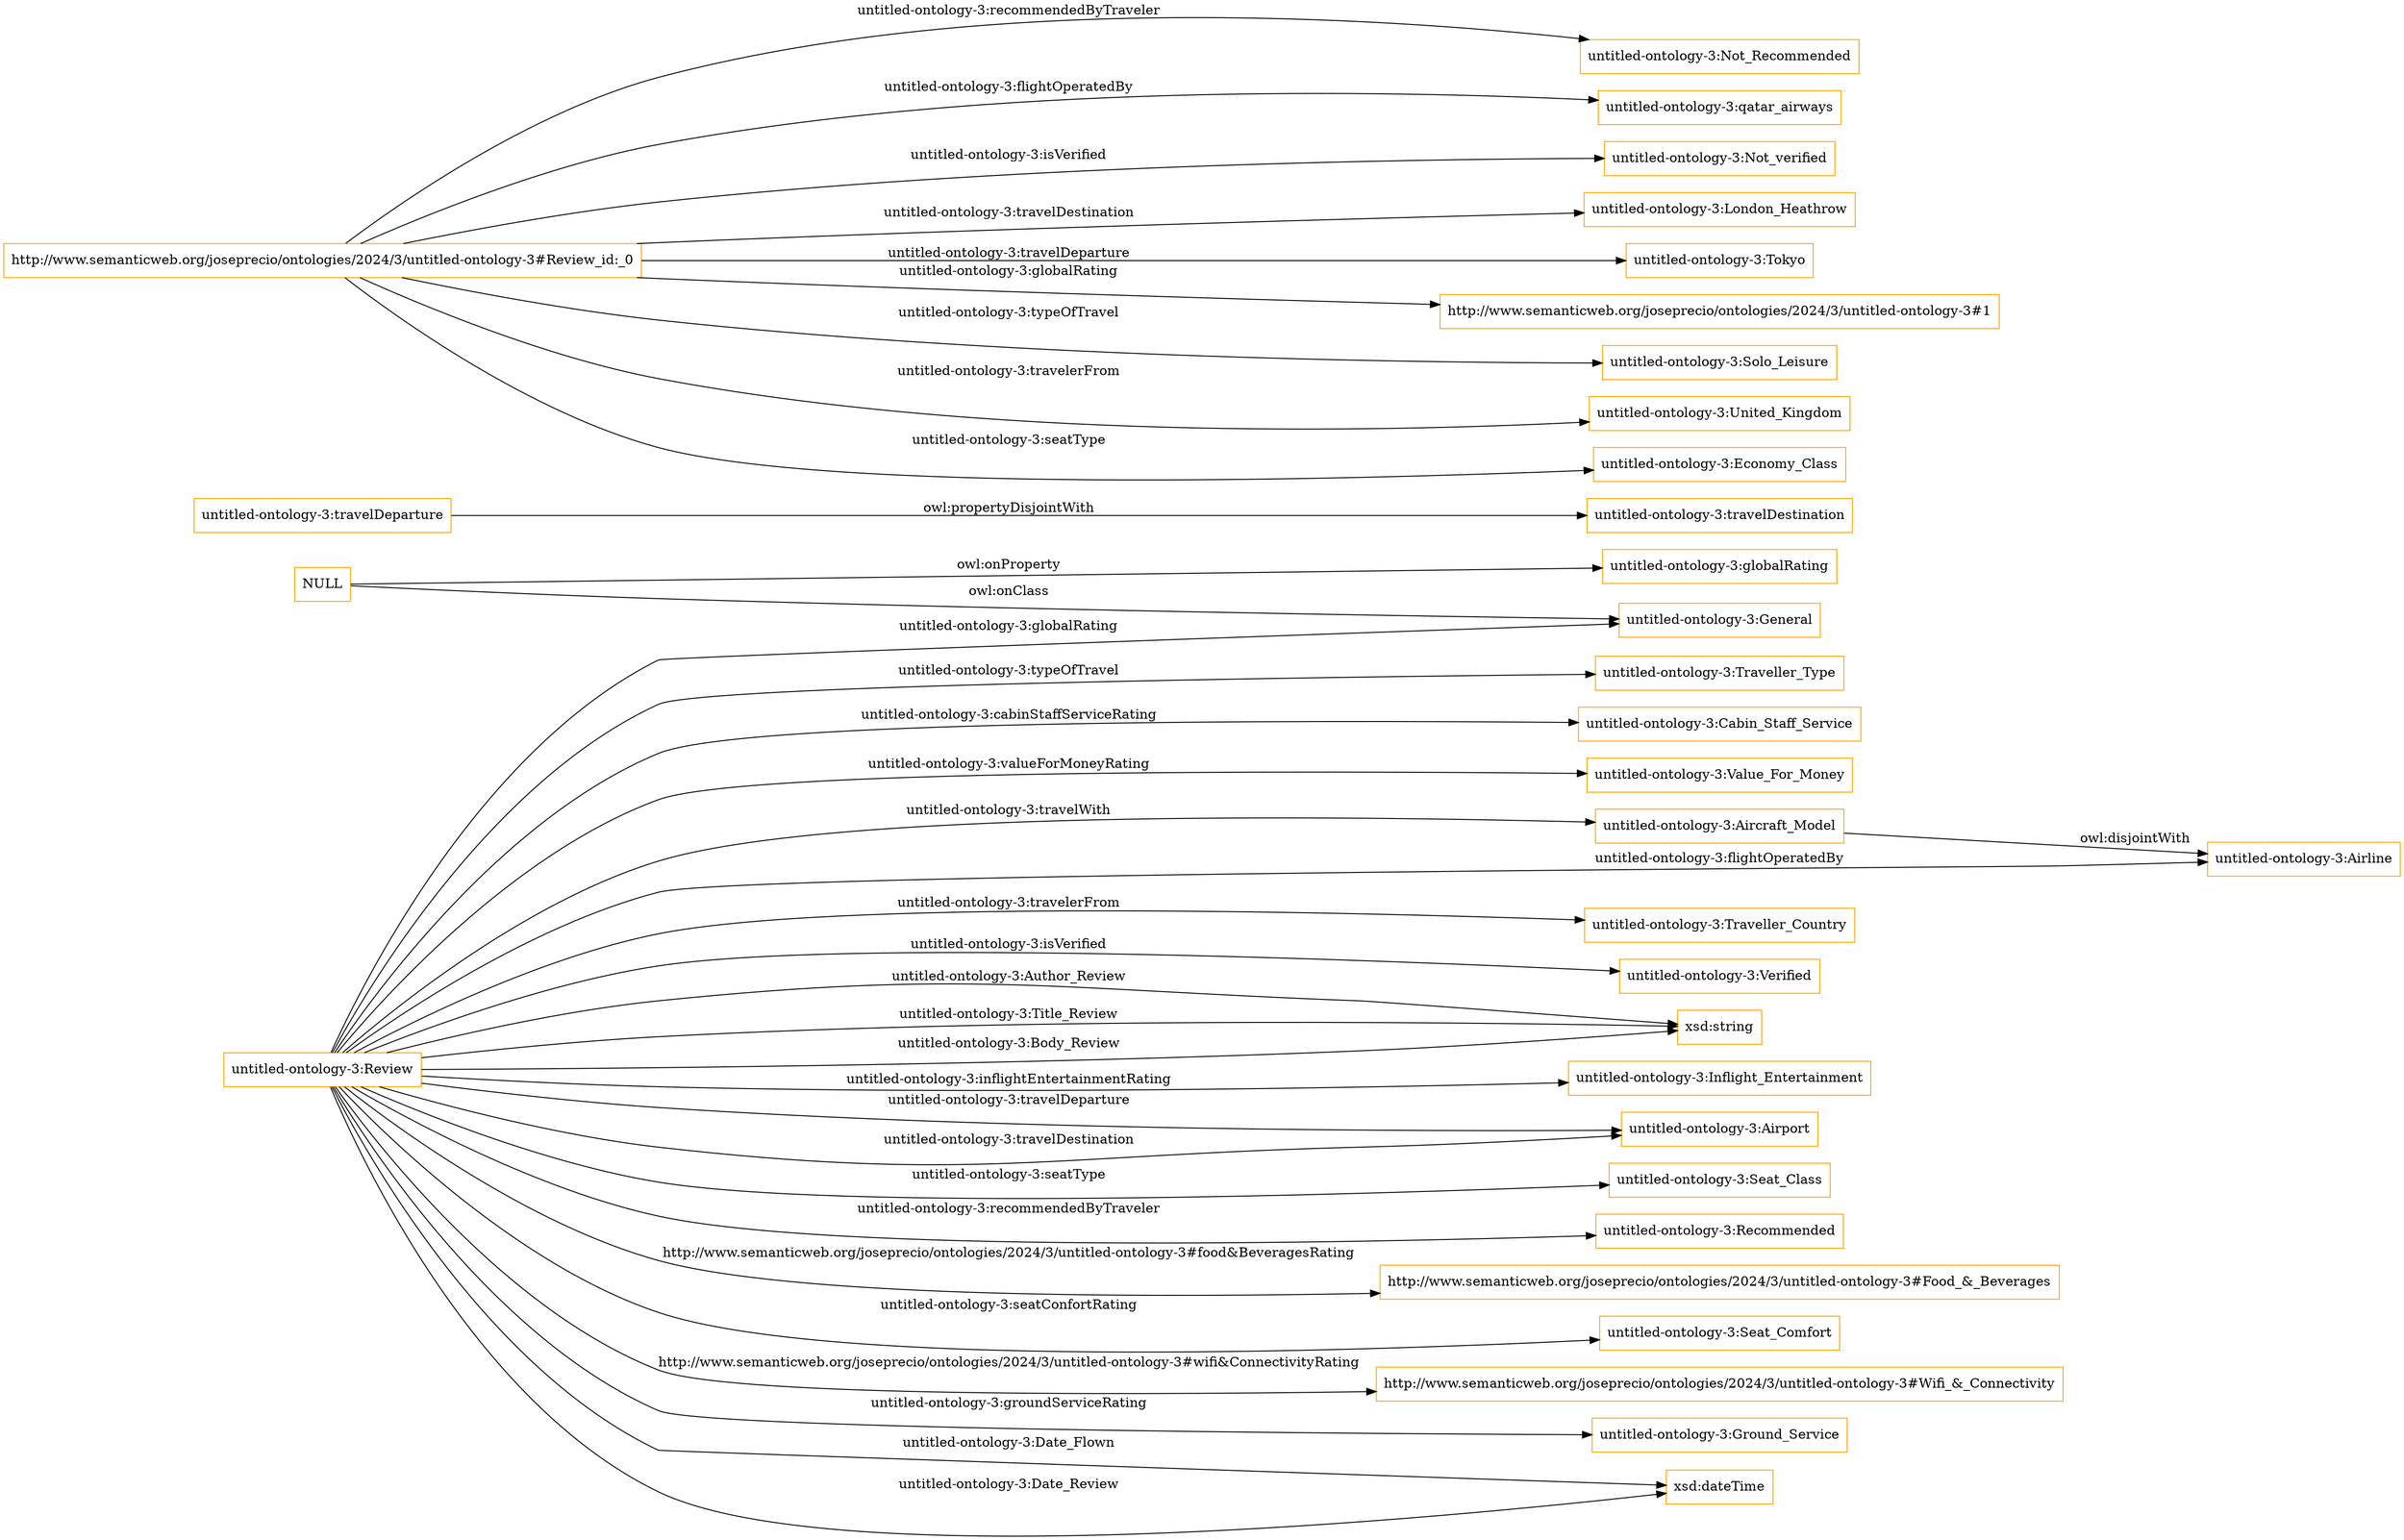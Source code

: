 digraph ar2dtool_diagram { 
rankdir=LR;
size="1501"
node [shape = rectangle, color="orange"]; "untitled-ontology-3:Traveller_Type" "untitled-ontology-3:Cabin_Staff_Service" "untitled-ontology-3:Value_For_Money" "untitled-ontology-3:Aircraft_Model" "untitled-ontology-3:Traveller_Country" "untitled-ontology-3:Airline" "untitled-ontology-3:Verified" "untitled-ontology-3:General" "untitled-ontology-3:Inflight_Entertainment" "untitled-ontology-3:Airport" "untitled-ontology-3:Seat_Class" "untitled-ontology-3:Recommended" "http://www.semanticweb.org/joseprecio/ontologies/2024/3/untitled-ontology-3#Food_&_Beverages" "untitled-ontology-3:Seat_Comfort" "http://www.semanticweb.org/joseprecio/ontologies/2024/3/untitled-ontology-3#Wifi_&_Connectivity" "untitled-ontology-3:Ground_Service" "untitled-ontology-3:Review" ; /*classes style*/
	"NULL" -> "untitled-ontology-3:General" [ label = "owl:onClass" ];
	"NULL" -> "untitled-ontology-3:globalRating" [ label = "owl:onProperty" ];
	"untitled-ontology-3:travelDeparture" -> "untitled-ontology-3:travelDestination" [ label = "owl:propertyDisjointWith" ];
	"untitled-ontology-3:Aircraft_Model" -> "untitled-ontology-3:Airline" [ label = "owl:disjointWith" ];
	"http://www.semanticweb.org/joseprecio/ontologies/2024/3/untitled-ontology-3#Review_id:_0" -> "untitled-ontology-3:Not_Recommended" [ label = "untitled-ontology-3:recommendedByTraveler" ];
	"http://www.semanticweb.org/joseprecio/ontologies/2024/3/untitled-ontology-3#Review_id:_0" -> "untitled-ontology-3:qatar_airways" [ label = "untitled-ontology-3:flightOperatedBy" ];
	"http://www.semanticweb.org/joseprecio/ontologies/2024/3/untitled-ontology-3#Review_id:_0" -> "untitled-ontology-3:Not_verified" [ label = "untitled-ontology-3:isVerified" ];
	"http://www.semanticweb.org/joseprecio/ontologies/2024/3/untitled-ontology-3#Review_id:_0" -> "untitled-ontology-3:London_Heathrow" [ label = "untitled-ontology-3:travelDestination" ];
	"http://www.semanticweb.org/joseprecio/ontologies/2024/3/untitled-ontology-3#Review_id:_0" -> "untitled-ontology-3:Tokyo" [ label = "untitled-ontology-3:travelDeparture" ];
	"http://www.semanticweb.org/joseprecio/ontologies/2024/3/untitled-ontology-3#Review_id:_0" -> "http://www.semanticweb.org/joseprecio/ontologies/2024/3/untitled-ontology-3#1" [ label = "untitled-ontology-3:globalRating" ];
	"http://www.semanticweb.org/joseprecio/ontologies/2024/3/untitled-ontology-3#Review_id:_0" -> "untitled-ontology-3:Solo_Leisure" [ label = "untitled-ontology-3:typeOfTravel" ];
	"http://www.semanticweb.org/joseprecio/ontologies/2024/3/untitled-ontology-3#Review_id:_0" -> "untitled-ontology-3:United_Kingdom" [ label = "untitled-ontology-3:travelerFrom" ];
	"http://www.semanticweb.org/joseprecio/ontologies/2024/3/untitled-ontology-3#Review_id:_0" -> "untitled-ontology-3:Economy_Class" [ label = "untitled-ontology-3:seatType" ];
	"untitled-ontology-3:Review" -> "untitled-ontology-3:Value_For_Money" [ label = "untitled-ontology-3:valueForMoneyRating" ];
	"untitled-ontology-3:Review" -> "untitled-ontology-3:Airport" [ label = "untitled-ontology-3:travelDeparture" ];
	"untitled-ontology-3:Review" -> "untitled-ontology-3:Recommended" [ label = "untitled-ontology-3:recommendedByTraveler" ];
	"untitled-ontology-3:Review" -> "untitled-ontology-3:General" [ label = "untitled-ontology-3:globalRating" ];
	"untitled-ontology-3:Review" -> "untitled-ontology-3:Aircraft_Model" [ label = "untitled-ontology-3:travelWith" ];
	"untitled-ontology-3:Review" -> "untitled-ontology-3:Verified" [ label = "untitled-ontology-3:isVerified" ];
	"untitled-ontology-3:Review" -> "untitled-ontology-3:Traveller_Type" [ label = "untitled-ontology-3:typeOfTravel" ];
	"untitled-ontology-3:Review" -> "xsd:dateTime" [ label = "untitled-ontology-3:Date_Flown" ];
	"untitled-ontology-3:Review" -> "untitled-ontology-3:Cabin_Staff_Service" [ label = "untitled-ontology-3:cabinStaffServiceRating" ];
	"untitled-ontology-3:Review" -> "untitled-ontology-3:Airline" [ label = "untitled-ontology-3:flightOperatedBy" ];
	"untitled-ontology-3:Review" -> "xsd:string" [ label = "untitled-ontology-3:Body_Review" ];
	"untitled-ontology-3:Review" -> "xsd:dateTime" [ label = "untitled-ontology-3:Date_Review" ];
	"untitled-ontology-3:Review" -> "untitled-ontology-3:Airport" [ label = "untitled-ontology-3:travelDestination" ];
	"untitled-ontology-3:Review" -> "xsd:string" [ label = "untitled-ontology-3:Author_Review" ];
	"untitled-ontology-3:Review" -> "untitled-ontology-3:Traveller_Country" [ label = "untitled-ontology-3:travelerFrom" ];
	"untitled-ontology-3:Review" -> "xsd:string" [ label = "untitled-ontology-3:Title_Review" ];
	"untitled-ontology-3:Review" -> "untitled-ontology-3:Seat_Class" [ label = "untitled-ontology-3:seatType" ];
	"untitled-ontology-3:Review" -> "untitled-ontology-3:Inflight_Entertainment" [ label = "untitled-ontology-3:inflightEntertainmentRating" ];
	"untitled-ontology-3:Review" -> "http://www.semanticweb.org/joseprecio/ontologies/2024/3/untitled-ontology-3#Food_&_Beverages" [ label = "http://www.semanticweb.org/joseprecio/ontologies/2024/3/untitled-ontology-3#food&BeveragesRating" ];
	"untitled-ontology-3:Review" -> "untitled-ontology-3:Seat_Comfort" [ label = "untitled-ontology-3:seatConfortRating" ];
	"untitled-ontology-3:Review" -> "http://www.semanticweb.org/joseprecio/ontologies/2024/3/untitled-ontology-3#Wifi_&_Connectivity" [ label = "http://www.semanticweb.org/joseprecio/ontologies/2024/3/untitled-ontology-3#wifi&ConnectivityRating" ];
	"untitled-ontology-3:Review" -> "untitled-ontology-3:Ground_Service" [ label = "untitled-ontology-3:groundServiceRating" ];

}
